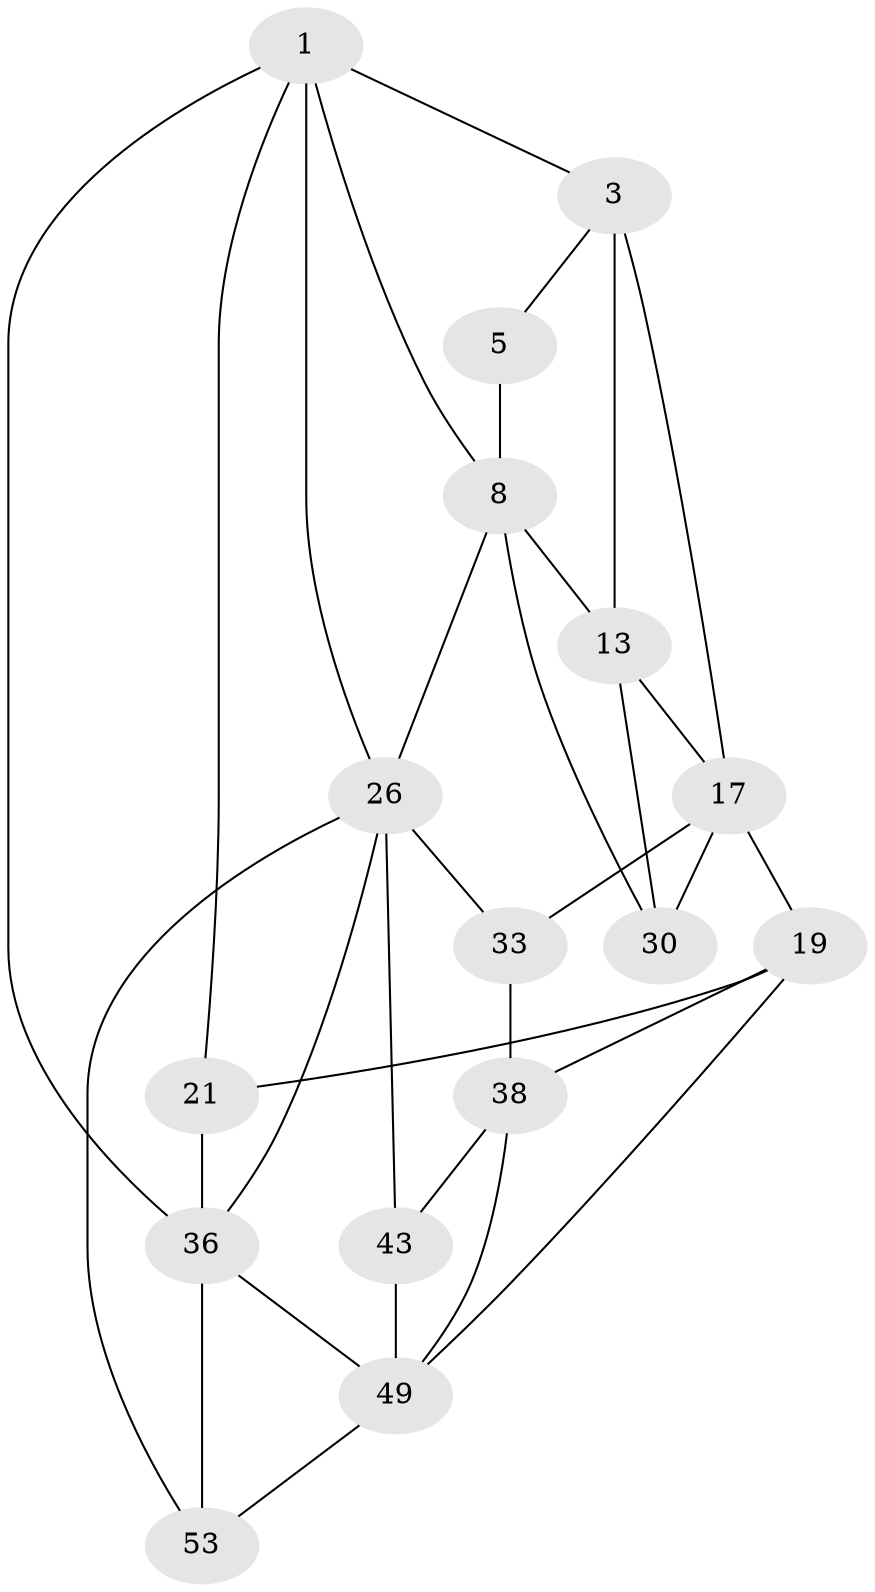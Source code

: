 // original degree distribution, {3: 0.037037037037037035, 5: 0.5925925925925926, 4: 0.2037037037037037, 6: 0.16666666666666666}
// Generated by graph-tools (version 1.1) at 2025/21/03/04/25 18:21:30]
// undirected, 16 vertices, 32 edges
graph export_dot {
graph [start="1"]
  node [color=gray90,style=filled];
  1 [pos="+0.7632245649851966+0",super="+2+6"];
  3 [pos="+0.33164673164233666+0.09347195172189003",super="+16+4"];
  5 [pos="+0.6416149339822339+0.019512918229060643"];
  8 [pos="+0.7123632011107008+0.31036225345494367",super="+9+29"];
  13 [pos="+0.5757244983044983+0.25730265336791464",super="+24+14"];
  17 [pos="+0.345247449650244+0.341247761991991",super="+18"];
  19 [pos="+0.2778454584592879+0.4258054289591723",super="+20+39"];
  21 [pos="+0.1639348266497008+0.4232369677951475",super="+40+22"];
  26 [pos="+1+0.43152208381815177",super="+27+45"];
  30 [pos="+0.5400607326874793+0.39844183496337854"];
  33 [pos="+0.7351070967830124+0.3924125167842728",super="+34"];
  36 [pos="+0+0.757720745721419",super="+37"];
  38 [pos="+0.5664606172882614+0.6758061109978706",super="+44"];
  43 [pos="+0.8448905579191833+0.5694032344727484",super="+47"];
  49 [pos="+0.6017795477288562+0.7696833557476589",super="+50+51"];
  53 [pos="+0.6211804820014871+0.9973394322240342"];
  1 -- 3;
  1 -- 8;
  1 -- 26 [weight=2];
  1 -- 21;
  1 -- 36 [weight=2];
  3 -- 17;
  3 -- 5;
  3 -- 13 [weight=2];
  5 -- 8;
  8 -- 13;
  8 -- 30;
  8 -- 26;
  13 -- 30;
  13 -- 17;
  17 -- 19;
  17 -- 30;
  17 -- 33;
  19 -- 21 [weight=3];
  19 -- 38;
  19 -- 49;
  21 -- 36 [weight=2];
  26 -- 33 [weight=2];
  26 -- 43 [weight=2];
  26 -- 53;
  26 -- 36;
  33 -- 38;
  36 -- 49;
  36 -- 53;
  38 -- 49;
  38 -- 43;
  43 -- 49;
  49 -- 53;
}

